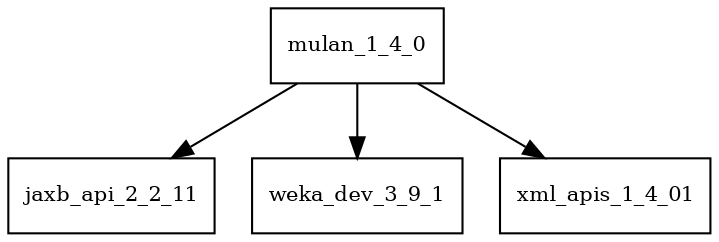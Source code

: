 digraph mulan_1_4_0_dependencies {
  node [shape = box, fontsize=10.0];
  mulan_1_4_0 -> jaxb_api_2_2_11;
  mulan_1_4_0 -> weka_dev_3_9_1;
  mulan_1_4_0 -> xml_apis_1_4_01;
}
